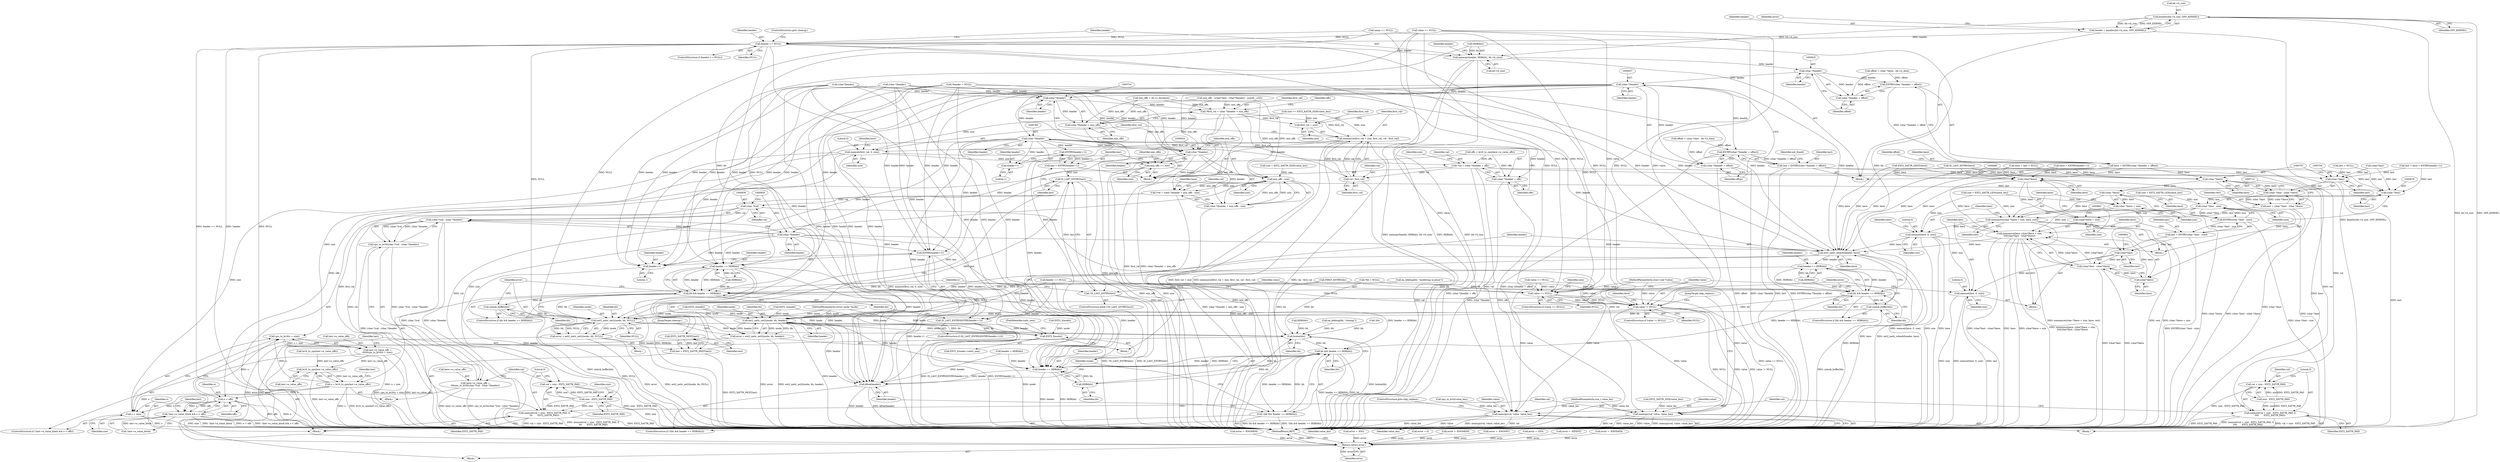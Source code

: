 digraph "0_linux_be0726d33cb8f411945884664924bed3cb8c70ee_10@API" {
"1000579" [label="(Call,kmalloc(bh->b_size, GFP_KERNEL))"];
"1000577" [label="(Call,header = kmalloc(bh->b_size, GFP_KERNEL))"];
"1000589" [label="(Call,header == NULL)"];
"1000593" [label="(Call,memcpy(header, HDR(bh), bh->b_size))"];
"1000619" [label="(Call,(char *)header)"];
"1000617" [label="(Call,ENTRY((char *)header + offset))"];
"1000615" [label="(Call,here = ENTRY((char *)header + offset))"];
"1000706" [label="(Call,(char *)here)"];
"1000702" [label="(Call,(char *)last - (char *)here)"];
"1000700" [label="(Call,rest = (char *)last - (char *)here)"];
"1000709" [label="(Call,memmove((char *)here + size, here, rest))"];
"1000717" [label="(Call,memset(here, 0, size))"];
"1000978" [label="(Call,ext2_xattr_rehash(header, here))"];
"1000984" [label="(Call,header == HDR(bh))"];
"1000982" [label="(Call,bh && header == HDR(bh))"];
"1000988" [label="(Call,unlock_buffer(bh))"];
"1000992" [label="(Call,ext2_xattr_set2(inode, bh, header))"];
"1000990" [label="(Call,error = ext2_xattr_set2(inode, bh, header))"];
"1001015" [label="(Return,return error;)"];
"1000997" [label="(Call,brelse(bh))"];
"1001001" [label="(Call,bh && header == HDR(bh))"];
"1001000" [label="(Call,!(bh && header == HDR(bh)))"];
"1001005" [label="(Call,HDR(bh))"];
"1001003" [label="(Call,header == HDR(bh))"];
"1001007" [label="(Call,kfree(header))"];
"1001012" [label="(Call,EXT2_I(inode))"];
"1000711" [label="(Call,(char *)here)"];
"1000710" [label="(Call,(char *)here + size)"];
"1000885" [label="(Call,(char*)here)"];
"1000882" [label="(Call,memmove(here, (char*)here + size,\n\t\t\t\t(char*)last - (char*)here))"];
"1000884" [label="(Call,(char*)here + size)"];
"1000893" [label="(Call,(char*)here)"];
"1000889" [label="(Call,(char*)last - (char*)here)"];
"1000618" [label="(Call,(char *)header + offset)"];
"1000636" [label="(Call,(char *)header)"];
"1000634" [label="(Call,ENTRY((char *)header + offset))"];
"1000632" [label="(Call,last = ENTRY((char *)header + offset))"];
"1000703" [label="(Call,(char *)last)"];
"1000878" [label="(Call,(char *)last)"];
"1000877" [label="(Call,(char *)last - size)"];
"1000876" [label="(Call,ENTRY((char *)last - size))"];
"1000874" [label="(Call,last = ENTRY((char *)last - size))"];
"1000890" [label="(Call,(char*)last)"];
"1000896" [label="(Call,memset(last, 0, size))"];
"1000635" [label="(Call,(char *)header + offset)"];
"1000753" [label="(Call,(char *)header)"];
"1000750" [label="(Call,*first_val = (char *)header + min_offs)"];
"1000805" [label="(Call,memmove(first_val + size, first_val, val - first_val))"];
"1000813" [label="(Call,memset(first_val, 0, size))"];
"1000822" [label="(Call,min_offs += size)"];
"1000926" [label="(Call,min_offs - size)"];
"1000920" [label="(Call,*val = (char *)header + min_offs - size)"];
"1000935" [label="(Call,(char *)val)"];
"1000934" [label="(Call,(char *)val - (char *)header)"];
"1000933" [label="(Call,cpu_to_le16((char *)val - (char *)header))"];
"1000929" [label="(Call,here->e_value_offs =\n\t\t\t\tcpu_to_le16((char *)val - (char *)header))"];
"1000941" [label="(Call,memset(val + size - EXT2_XATTR_PAD, 0,\n\t\t\t       EXT2_XATTR_PAD))"];
"1000942" [label="(Call,val + size - EXT2_XATTR_PAD)"];
"1000949" [label="(Call,memcpy(val, value, value_len))"];
"1000922" [label="(Call,(char *)header + min_offs - size)"];
"1000944" [label="(Call,size - EXT2_XATTR_PAD)"];
"1000856" [label="(Call,cpu_to_le16(o + size))"];
"1000852" [label="(Call,last->e_value_offs =\n\t\t\t\t\t\tcpu_to_le16(o + size))"];
"1000839" [label="(Call,le16_to_cpu(last->e_value_offs))"];
"1000837" [label="(Call,o = le16_to_cpu(last->e_value_offs))"];
"1000849" [label="(Call,o < offs)"];
"1000844" [label="(Call,!last->e_value_block && o < offs)"];
"1000857" [label="(Call,o + size)"];
"1000806" [label="(Call,first_val + size)"];
"1000810" [label="(Call,val - first_val)"];
"1000752" [label="(Call,(char *)header + min_offs)"];
"1000768" [label="(Call,(char *)header)"];
"1000765" [label="(Call,*val = (char *)header + offs)"];
"1000792" [label="(Call,memset(val + size - EXT2_XATTR_PAD, 0,\n\t\t\t\t       EXT2_XATTR_PAD))"];
"1000793" [label="(Call,val + size - EXT2_XATTR_PAD)"];
"1000800" [label="(Call,memcpy(val, value, value_len))"];
"1000767" [label="(Call,(char *)header + offs)"];
"1000827" [label="(Call,ENTRY(header+1))"];
"1000825" [label="(Call,last = ENTRY(header+1))"];
"1000833" [label="(Call,IS_LAST_ENTRY(last))"];
"1000832" [label="(Call,!IS_LAST_ENTRY(last))"];
"1000862" [label="(Call,EXT2_XATTR_NEXT(last))"];
"1000860" [label="(Call,last = EXT2_XATTR_NEXT(last))"];
"1000828" [label="(Call,header+1)"];
"1000923" [label="(Call,(char *)header)"];
"1000938" [label="(Call,(char *)header)"];
"1000956" [label="(Call,ENTRY(header+1))"];
"1000955" [label="(Call,IS_LAST_ENTRY(ENTRY(header+1)))"];
"1000957" [label="(Call,header+1)"];
"1000964" [label="(Call,header == HDR(bh))"];
"1000962" [label="(Call,bh && header == HDR(bh))"];
"1000968" [label="(Call,unlock_buffer(bh))"];
"1000972" [label="(Call,ext2_xattr_set2(inode, bh, NULL))"];
"1000970" [label="(Call,error = ext2_xattr_set2(inode, bh, NULL))"];
"1000865" [label="(Call,value == NULL)"];
"1000901" [label="(Call,value != NULL)"];
"1001002" [label="(Identifier,bh)"];
"1000661" [label="(Call,(char *)header)"];
"1000930" [label="(Call,here->e_value_offs)"];
"1000592" [label="(ControlStructure,goto cleanup;)"];
"1000943" [label="(Identifier,val)"];
"1000994" [label="(Identifier,bh)"];
"1000570" [label="(Block,)"];
"1000970" [label="(Call,error = ext2_xattr_set2(inode, bh, NULL))"];
"1000765" [label="(Call,*val = (char *)header + offs)"];
"1000938" [label="(Call,(char *)header)"];
"1000701" [label="(Identifier,rest)"];
"1000615" [label="(Call,here = ENTRY((char *)header + offset))"];
"1000835" [label="(Block,)"];
"1000834" [label="(Identifier,last)"];
"1000785" [label="(Block,)"];
"1000794" [label="(Identifier,val)"];
"1000956" [label="(Call,ENTRY(header+1))"];
"1000878" [label="(Call,(char *)last)"];
"1000884" [label="(Call,(char*)here + size)"];
"1000714" [label="(Identifier,size)"];
"1000767" [label="(Call,(char *)header + offs)"];
"1000593" [label="(Call,memcpy(header, HDR(bh), bh->b_size))"];
"1000928" [label="(Identifier,size)"];
"1000999" [label="(ControlStructure,if (!(bh && header == HDR(bh))))"];
"1000813" [label="(Call,memset(first_val, 0, size))"];
"1000808" [label="(Identifier,size)"];
"1000819" [label="(Identifier,here)"];
"1000793" [label="(Call,val + size - EXT2_XATTR_PAD)"];
"1000584" [label="(Call,error = -ENOMEM)"];
"1000915" [label="(Call,size = EXT2_XATTR_SIZE(value_len))"];
"1000993" [label="(Identifier,inode)"];
"1000595" [label="(Call,HDR(bh))"];
"1000770" [label="(Identifier,header)"];
"1000877" [label="(Call,(char *)last - size)"];
"1000557" [label="(Call,ea_bdebug(bh, \"modifying in-place\"))"];
"1000602" [label="(Identifier,header)"];
"1000404" [label="(Call,le16_to_cpu(last->e_value_offs))"];
"1000958" [label="(Identifier,header)"];
"1000705" [label="(Identifier,last)"];
"1000131" [label="(MethodParameterIn,size_t value_len)"];
"1000708" [label="(Identifier,here)"];
"1000986" [label="(Call,HDR(bh))"];
"1001007" [label="(Call,kfree(header))"];
"1000807" [label="(Identifier,first_val)"];
"1000831" [label="(ControlStructure,while (!IS_LAST_ENTRY(last)))"];
"1000861" [label="(Identifier,last)"];
"1000883" [label="(Identifier,here)"];
"1000992" [label="(Call,ext2_xattr_set2(inode, bh, header))"];
"1000801" [label="(Identifier,val)"];
"1000988" [label="(Call,unlock_buffer(bh))"];
"1000621" [label="(Identifier,header)"];
"1000718" [label="(Identifier,here)"];
"1000927" [label="(Identifier,min_offs)"];
"1000420" [label="(Call,min_offs - ((char*)last - (char*)header) - sizeof(__u32))"];
"1001001" [label="(Call,bh && header == HDR(bh))"];
"1000852" [label="(Call,last->e_value_offs =\n\t\t\t\t\t\tcpu_to_le16(o + size))"];
"1000632" [label="(Call,last = ENTRY((char *)header + offset))"];
"1000981" [label="(ControlStructure,if (bh && header == HDR(bh)))"];
"1000949" [label="(Call,memcpy(val, value, value_len))"];
"1000964" [label="(Call,header == HDR(bh))"];
"1000859" [label="(Identifier,size)"];
"1000811" [label="(Identifier,val)"];
"1000953" [label="(JumpTarget,skip_replace:)"];
"1000800" [label="(Call,memcpy(val, value, value_len))"];
"1000723" [label="(Identifier,here)"];
"1000865" [label="(Call,value == NULL)"];
"1000447" [label="(Call,last = NULL)"];
"1000969" [label="(Identifier,bh)"];
"1000923" [label="(Call,(char *)header)"];
"1000579" [label="(Call,kmalloc(bh->b_size, GFP_KERNEL))"];
"1000921" [label="(Identifier,val)"];
"1000843" [label="(ControlStructure,if (!last->e_value_block && o < offs))"];
"1000925" [label="(Identifier,header)"];
"1000624" [label="(Identifier,offset)"];
"1000941" [label="(Call,memset(val + size - EXT2_XATTR_PAD, 0,\n\t\t\t       EXT2_XATTR_PAD))"];
"1000989" [label="(Identifier,bh)"];
"1000751" [label="(Identifier,first_val)"];
"1000991" [label="(Identifier,error)"];
"1001012" [label="(Call,EXT2_I(inode))"];
"1000810" [label="(Call,val - first_val)"];
"1000589" [label="(Call,header == NULL)"];
"1000856" [label="(Call,cpu_to_le16(o + size))"];
"1000937" [label="(Identifier,val)"];
"1000758" [label="(Call,offs = le16_to_cpu(here->e_value_offs))"];
"1000860" [label="(Call,last = EXT2_XATTR_NEXT(last))"];
"1000832" [label="(Call,!IS_LAST_ENTRY(last))"];
"1000618" [label="(Call,(char *)header + offset)"];
"1000633" [label="(Identifier,last)"];
"1000617" [label="(Call,ENTRY((char *)header + offset))"];
"1000466" [label="(Call,value == NULL)"];
"1000902" [label="(Identifier,value)"];
"1000815" [label="(Literal,0)"];
"1000296" [label="(Call,IS_LAST_ENTRY(here))"];
"1000920" [label="(Call,*val = (char *)header + min_offs - size)"];
"1000963" [label="(Identifier,bh)"];
"1000962" [label="(Call,bh && header == HDR(bh))"];
"1000888" [label="(Identifier,size)"];
"1000717" [label="(Call,memset(here, 0, size))"];
"1000940" [label="(Identifier,header)"];
"1000768" [label="(Call,(char *)header)"];
"1000711" [label="(Call,(char *)here)"];
"1001015" [label="(Return,return error;)"];
"1000845" [label="(Call,!last->e_value_block)"];
"1000622" [label="(Identifier,offset)"];
"1000578" [label="(Identifier,header)"];
"1000838" [label="(Identifier,o)"];
"1000903" [label="(Identifier,NULL)"];
"1000823" [label="(Identifier,min_offs)"];
"1000590" [label="(Identifier,header)"];
"1000806" [label="(Call,first_val + size)"];
"1000954" [label="(ControlStructure,if (IS_LAST_ENTRY(ENTRY(header+1))))"];
"1000934" [label="(Call,(char *)val - (char *)header)"];
"1000971" [label="(Identifier,error)"];
"1000285" [label="(Call,error = -EIO)"];
"1000635" [label="(Call,(char *)header + offset)"];
"1000944" [label="(Call,size - EXT2_XATTR_PAD)"];
"1000900" [label="(ControlStructure,if (value != NULL))"];
"1000153" [label="(Call,min_offs = sb->s_blocksize)"];
"1000854" [label="(Identifier,last)"];
"1000816" [label="(Identifier,size)"];
"1000462" [label="(Call,error = 0)"];
"1000700" [label="(Call,rest = (char *)last - (char *)here)"];
"1000889" [label="(Call,(char*)last - (char*)here)"];
"1000802" [label="(Identifier,value)"];
"1000756" [label="(Identifier,min_offs)"];
"1000619" [label="(Call,(char *)header)"];
"1000881" [label="(Identifier,size)"];
"1000221" [label="(Call,EXT2_I(inode))"];
"1000597" [label="(Call,bh->b_size)"];
"1000880" [label="(Identifier,last)"];
"1000827" [label="(Call,ENTRY(header+1))"];
"1000606" [label="(Call,offset = (char *)here - bh->b_data)"];
"1000755" [label="(Identifier,header)"];
"1000826" [label="(Identifier,last)"];
"1000896" [label="(Call,memset(last, 0, size))"];
"1000931" [label="(Identifier,here)"];
"1000871" [label="(Identifier,size)"];
"1000863" [label="(Identifier,last)"];
"1000978" [label="(Call,ext2_xattr_rehash(header, here))"];
"1000983" [label="(Identifier,bh)"];
"1000692" [label="(Identifier,not_found)"];
"1000585" [label="(Identifier,error)"];
"1000695" [label="(Call,size = EXT2_XATTR_LEN(name_len))"];
"1000649" [label="(Call,error = -ENOMEM)"];
"1000774" [label="(Identifier,size)"];
"1000710" [label="(Call,(char *)here + size)"];
"1000130" [label="(MethodParameterIn,const void *value)"];
"1000901" [label="(Call,value != NULL)"];
"1000850" [label="(Identifier,o)"];
"1000995" [label="(Identifier,header)"];
"1000709" [label="(Call,memmove((char *)here + size, here, rest))"];
"1000706" [label="(Call,(char *)here)"];
"1000753" [label="(Call,(char *)header)"];
"1000975" [label="(Identifier,NULL)"];
"1000977" [label="(Block,)"];
"1000961" [label="(ControlStructure,if (bh && header == HDR(bh)))"];
"1000824" [label="(Identifier,size)"];
"1000960" [label="(Block,)"];
"1000857" [label="(Call,o + size)"];
"1000693" [label="(Block,)"];
"1000864" [label="(ControlStructure,if (value == NULL))"];
"1000898" [label="(Literal,0)"];
"1000917" [label="(Call,EXT2_XATTR_SIZE(value_len))"];
"1000973" [label="(Identifier,inode)"];
"1000907" [label="(Identifier,here)"];
"1000616" [label="(Identifier,here)"];
"1000990" [label="(Call,error = ext2_xattr_set2(inode, bh, header))"];
"1000812" [label="(Identifier,first_val)"];
"1000985" [label="(Identifier,header)"];
"1000809" [label="(Identifier,first_val)"];
"1001017" [label="(MethodReturn,RET)"];
"1000966" [label="(Call,HDR(bh))"];
"1000577" [label="(Call,header = kmalloc(bh->b_size, GFP_KERNEL))"];
"1000870" [label="(Call,size = EXT2_XATTR_LEN(name_len))"];
"1001008" [label="(Identifier,header)"];
"1000980" [label="(Identifier,here)"];
"1000837" [label="(Call,o = le16_to_cpu(last->e_value_offs))"];
"1000853" [label="(Call,last->e_value_offs)"];
"1000847" [label="(Identifier,last)"];
"1000965" [label="(Identifier,header)"];
"1001013" [label="(Identifier,inode)"];
"1000748" [label="(Block,)"];
"1000830" [label="(Literal,1)"];
"1000583" [label="(Identifier,GFP_KERNEL)"];
"1000803" [label="(Identifier,value_len)"];
"1000955" [label="(Call,IS_LAST_ENTRY(ENTRY(header+1)))"];
"1000892" [label="(Identifier,last)"];
"1000427" [label="(Call,(char*)header)"];
"1000750" [label="(Call,*first_val = (char *)header + min_offs)"];
"1000145" [label="(Call,*header = NULL)"];
"1000805" [label="(Call,memmove(first_val + size, first_val, val - first_val))"];
"1000636" [label="(Call,(char *)header)"];
"1000893" [label="(Call,(char*)here)"];
"1000868" [label="(Block,)"];
"1000181" [label="(Call,name == NULL)"];
"1000825" [label="(Call,last = ENTRY(header+1))"];
"1000946" [label="(Identifier,EXT2_XATTR_PAD)"];
"1000922" [label="(Call,(char *)header + min_offs - size)"];
"1000719" [label="(Literal,0)"];
"1000997" [label="(Call,brelse(bh))"];
"1000875" [label="(Identifier,last)"];
"1000424" [label="(Call,(char*)last)"];
"1000957" [label="(Call,header+1)"];
"1000849" [label="(Call,o < offs)"];
"1000752" [label="(Call,(char *)header + min_offs)"];
"1000951" [label="(Identifier,value)"];
"1000716" [label="(Identifier,rest)"];
"1000127" [label="(MethodParameterIn,struct inode *inode)"];
"1001011" [label="(Call,EXT2_I(inode)->xattr_sem)"];
"1000890" [label="(Call,(char*)last)"];
"1000634" [label="(Call,ENTRY((char *)header + offset))"];
"1000948" [label="(Identifier,EXT2_XATTR_PAD)"];
"1001006" [label="(Identifier,bh)"];
"1000876" [label="(Call,ENTRY((char *)last - size))"];
"1000984" [label="(Call,header == HDR(bh))"];
"1000639" [label="(Identifier,offset)"];
"1000445" [label="(Call,here = last = NULL)"];
"1000844" [label="(Call,!last->e_value_block && o < offs)"];
"1000715" [label="(Identifier,here)"];
"1000703" [label="(Call,(char *)last)"];
"1000623" [label="(Call,offset = (char *)last - bh->b_data)"];
"1000933" [label="(Call,cpu_to_le16((char *)val - (char *)header))"];
"1000580" [label="(Call,bh->b_size)"];
"1000833" [label="(Call,IS_LAST_ENTRY(last))"];
"1000781" [label="(Call,size == EXT2_XATTR_SIZE(value_len))"];
"1000574" [label="(Call,ea_bdebug(bh, \"cloning\"))"];
"1000683" [label="(Call,last = here = ENTRY(header+1))"];
"1000974" [label="(Identifier,bh)"];
"1000828" [label="(Call,header+1)"];
"1000972" [label="(Call,ext2_xattr_set2(inode, bh, NULL))"];
"1000282" [label="(Call,EXT2_I(inode))"];
"1001003" [label="(Call,header == HDR(bh))"];
"1001005" [label="(Call,HDR(bh))"];
"1000713" [label="(Identifier,here)"];
"1000926" [label="(Call,min_offs - size)"];
"1001004" [label="(Identifier,header)"];
"1000942" [label="(Call,val + size - EXT2_XATTR_PAD)"];
"1000866" [label="(Identifier,value)"];
"1000822" [label="(Call,min_offs += size)"];
"1000702" [label="(Call,(char *)last - (char *)here)"];
"1000524" [label="(Call,error = -ENOSPC)"];
"1000245" [label="(Call,header = HDR(bh))"];
"1000814" [label="(Identifier,first_val)"];
"1000229" [label="(Call,!bh)"];
"1000638" [label="(Identifier,header)"];
"1000982" [label="(Call,bh && header == HDR(bh))"];
"1000867" [label="(Identifier,NULL)"];
"1000302" [label="(Call,EXT2_XATTR_NEXT(here))"];
"1000798" [label="(Literal,0)"];
"1000224" [label="(Call,error = -EIO)"];
"1000588" [label="(ControlStructure,if (header == NULL))"];
"1000874" [label="(Call,last = ENTRY((char *)last - size))"];
"1000950" [label="(Identifier,val)"];
"1000804" [label="(ControlStructure,goto skip_replace;)"];
"1000174" [label="(Call,value == NULL)"];
"1000472" [label="(Call,error = -EEXIST)"];
"1000453" [label="(Call,error = -ENODATA)"];
"1000858" [label="(Identifier,o)"];
"1000685" [label="(Call,here = ENTRY(header+1))"];
"1000829" [label="(Identifier,header)"];
"1000998" [label="(Identifier,bh)"];
"1000654" [label="(Call,header == NULL)"];
"1000913" [label="(Block,)"];
"1000799" [label="(Identifier,EXT2_XATTR_PAD)"];
"1000968" [label="(Call,unlock_buffer(bh))"];
"1000720" [label="(Identifier,size)"];
"1000895" [label="(Identifier,here)"];
"1000945" [label="(Identifier,size)"];
"1000792" [label="(Call,memset(val + size - EXT2_XATTR_PAD, 0,\n\t\t\t\t       EXT2_XATTR_PAD))"];
"1000882" [label="(Call,memmove(here, (char*)here + size,\n\t\t\t\t(char*)last - (char*)here))"];
"1000851" [label="(Identifier,offs)"];
"1000594" [label="(Identifier,header)"];
"1000885" [label="(Call,(char*)here)"];
"1000790" [label="(Call,cpu_to_le32(value_len))"];
"1000591" [label="(Identifier,NULL)"];
"1000839" [label="(Call,le16_to_cpu(last->e_value_offs))"];
"1000952" [label="(Identifier,value_len)"];
"1001014" [label="(FieldIdentifier,xattr_sem)"];
"1000212" [label="(Call,EXT2_I(inode))"];
"1000292" [label="(Call,FIRST_ENTRY(bh))"];
"1000935" [label="(Call,(char *)val)"];
"1001016" [label="(Identifier,error)"];
"1000840" [label="(Call,last->e_value_offs)"];
"1000141" [label="(Call,*bh = NULL)"];
"1000887" [label="(Identifier,here)"];
"1000979" [label="(Identifier,header)"];
"1000996" [label="(JumpTarget,cleanup:)"];
"1000766" [label="(Identifier,val)"];
"1000247" [label="(Call,HDR(bh))"];
"1000929" [label="(Call,here->e_value_offs =\n\t\t\t\tcpu_to_le16((char *)val - (char *)header))"];
"1000133" [label="(Block,)"];
"1000899" [label="(Identifier,size)"];
"1000759" [label="(Identifier,offs)"];
"1000795" [label="(Call,size - EXT2_XATTR_PAD)"];
"1001000" [label="(Call,!(bh && header == HDR(bh)))"];
"1000947" [label="(Literal,0)"];
"1000771" [label="(Identifier,offs)"];
"1000959" [label="(Literal,1)"];
"1000897" [label="(Identifier,last)"];
"1000862" [label="(Call,EXT2_XATTR_NEXT(last))"];
"1000579" -> "1000577"  [label="AST: "];
"1000579" -> "1000583"  [label="CFG: "];
"1000580" -> "1000579"  [label="AST: "];
"1000583" -> "1000579"  [label="AST: "];
"1000577" -> "1000579"  [label="CFG: "];
"1000579" -> "1001017"  [label="DDG: bh->b_size"];
"1000579" -> "1001017"  [label="DDG: GFP_KERNEL"];
"1000579" -> "1000577"  [label="DDG: bh->b_size"];
"1000579" -> "1000577"  [label="DDG: GFP_KERNEL"];
"1000579" -> "1000593"  [label="DDG: bh->b_size"];
"1000577" -> "1000570"  [label="AST: "];
"1000578" -> "1000577"  [label="AST: "];
"1000585" -> "1000577"  [label="CFG: "];
"1000577" -> "1001017"  [label="DDG: kmalloc(bh->b_size, GFP_KERNEL)"];
"1000577" -> "1000589"  [label="DDG: header"];
"1000589" -> "1000588"  [label="AST: "];
"1000589" -> "1000591"  [label="CFG: "];
"1000590" -> "1000589"  [label="AST: "];
"1000591" -> "1000589"  [label="AST: "];
"1000592" -> "1000589"  [label="CFG: "];
"1000594" -> "1000589"  [label="CFG: "];
"1000589" -> "1001017"  [label="DDG: header == NULL"];
"1000589" -> "1001017"  [label="DDG: header"];
"1000589" -> "1001017"  [label="DDG: NULL"];
"1000466" -> "1000589"  [label="DDG: NULL"];
"1000181" -> "1000589"  [label="DDG: NULL"];
"1000589" -> "1000593"  [label="DDG: header"];
"1000589" -> "1000865"  [label="DDG: NULL"];
"1000589" -> "1000901"  [label="DDG: NULL"];
"1000589" -> "1000972"  [label="DDG: NULL"];
"1000589" -> "1001003"  [label="DDG: header"];
"1000589" -> "1001007"  [label="DDG: header"];
"1000593" -> "1000570"  [label="AST: "];
"1000593" -> "1000597"  [label="CFG: "];
"1000594" -> "1000593"  [label="AST: "];
"1000595" -> "1000593"  [label="AST: "];
"1000597" -> "1000593"  [label="AST: "];
"1000602" -> "1000593"  [label="CFG: "];
"1000593" -> "1001017"  [label="DDG: HDR(bh)"];
"1000593" -> "1001017"  [label="DDG: bh->b_size"];
"1000593" -> "1001017"  [label="DDG: memcpy(header, HDR(bh), bh->b_size)"];
"1000595" -> "1000593"  [label="DDG: bh"];
"1000593" -> "1000619"  [label="DDG: header"];
"1000619" -> "1000618"  [label="AST: "];
"1000619" -> "1000621"  [label="CFG: "];
"1000620" -> "1000619"  [label="AST: "];
"1000621" -> "1000619"  [label="AST: "];
"1000622" -> "1000619"  [label="CFG: "];
"1000619" -> "1000617"  [label="DDG: header"];
"1000619" -> "1000618"  [label="DDG: header"];
"1000619" -> "1000636"  [label="DDG: header"];
"1000617" -> "1000615"  [label="AST: "];
"1000617" -> "1000618"  [label="CFG: "];
"1000618" -> "1000617"  [label="AST: "];
"1000615" -> "1000617"  [label="CFG: "];
"1000617" -> "1000615"  [label="DDG: (char *)header + offset"];
"1000606" -> "1000617"  [label="DDG: offset"];
"1000615" -> "1000570"  [label="AST: "];
"1000616" -> "1000615"  [label="AST: "];
"1000624" -> "1000615"  [label="CFG: "];
"1000615" -> "1001017"  [label="DDG: here"];
"1000615" -> "1000706"  [label="DDG: here"];
"1000615" -> "1000885"  [label="DDG: here"];
"1000615" -> "1000978"  [label="DDG: here"];
"1000706" -> "1000702"  [label="AST: "];
"1000706" -> "1000708"  [label="CFG: "];
"1000707" -> "1000706"  [label="AST: "];
"1000708" -> "1000706"  [label="AST: "];
"1000702" -> "1000706"  [label="CFG: "];
"1000706" -> "1000702"  [label="DDG: here"];
"1000445" -> "1000706"  [label="DDG: here"];
"1000685" -> "1000706"  [label="DDG: here"];
"1000302" -> "1000706"  [label="DDG: here"];
"1000296" -> "1000706"  [label="DDG: here"];
"1000706" -> "1000711"  [label="DDG: here"];
"1000702" -> "1000700"  [label="AST: "];
"1000703" -> "1000702"  [label="AST: "];
"1000700" -> "1000702"  [label="CFG: "];
"1000702" -> "1001017"  [label="DDG: (char *)last"];
"1000702" -> "1000700"  [label="DDG: (char *)last"];
"1000702" -> "1000700"  [label="DDG: (char *)here"];
"1000703" -> "1000702"  [label="DDG: last"];
"1000700" -> "1000693"  [label="AST: "];
"1000701" -> "1000700"  [label="AST: "];
"1000712" -> "1000700"  [label="CFG: "];
"1000700" -> "1001017"  [label="DDG: (char *)last - (char *)here"];
"1000700" -> "1000709"  [label="DDG: rest"];
"1000709" -> "1000693"  [label="AST: "];
"1000709" -> "1000716"  [label="CFG: "];
"1000710" -> "1000709"  [label="AST: "];
"1000715" -> "1000709"  [label="AST: "];
"1000716" -> "1000709"  [label="AST: "];
"1000718" -> "1000709"  [label="CFG: "];
"1000709" -> "1001017"  [label="DDG: memmove((char *)here + size, here, rest)"];
"1000709" -> "1001017"  [label="DDG: rest"];
"1000709" -> "1001017"  [label="DDG: (char *)here + size"];
"1000711" -> "1000709"  [label="DDG: here"];
"1000695" -> "1000709"  [label="DDG: size"];
"1000709" -> "1000717"  [label="DDG: here"];
"1000717" -> "1000693"  [label="AST: "];
"1000717" -> "1000720"  [label="CFG: "];
"1000718" -> "1000717"  [label="AST: "];
"1000719" -> "1000717"  [label="AST: "];
"1000720" -> "1000717"  [label="AST: "];
"1000723" -> "1000717"  [label="CFG: "];
"1000717" -> "1001017"  [label="DDG: memset(here, 0, size)"];
"1000717" -> "1001017"  [label="DDG: size"];
"1000717" -> "1001017"  [label="DDG: here"];
"1000695" -> "1000717"  [label="DDG: size"];
"1000717" -> "1000978"  [label="DDG: here"];
"1000978" -> "1000977"  [label="AST: "];
"1000978" -> "1000980"  [label="CFG: "];
"1000979" -> "1000978"  [label="AST: "];
"1000980" -> "1000978"  [label="AST: "];
"1000983" -> "1000978"  [label="CFG: "];
"1000978" -> "1001017"  [label="DDG: here"];
"1000978" -> "1001017"  [label="DDG: ext2_xattr_rehash(header, here)"];
"1000636" -> "1000978"  [label="DDG: header"];
"1000145" -> "1000978"  [label="DDG: header"];
"1000427" -> "1000978"  [label="DDG: header"];
"1000938" -> "1000978"  [label="DDG: header"];
"1000768" -> "1000978"  [label="DDG: header"];
"1000661" -> "1000978"  [label="DDG: header"];
"1000882" -> "1000978"  [label="DDG: here"];
"1000445" -> "1000978"  [label="DDG: here"];
"1000685" -> "1000978"  [label="DDG: here"];
"1000302" -> "1000978"  [label="DDG: here"];
"1000296" -> "1000978"  [label="DDG: here"];
"1000978" -> "1000984"  [label="DDG: header"];
"1000978" -> "1000992"  [label="DDG: header"];
"1000984" -> "1000982"  [label="AST: "];
"1000984" -> "1000986"  [label="CFG: "];
"1000985" -> "1000984"  [label="AST: "];
"1000986" -> "1000984"  [label="AST: "];
"1000982" -> "1000984"  [label="CFG: "];
"1000984" -> "1001017"  [label="DDG: HDR(bh)"];
"1000984" -> "1000982"  [label="DDG: header"];
"1000984" -> "1000982"  [label="DDG: HDR(bh)"];
"1000986" -> "1000984"  [label="DDG: bh"];
"1000984" -> "1000992"  [label="DDG: header"];
"1000982" -> "1000981"  [label="AST: "];
"1000982" -> "1000983"  [label="CFG: "];
"1000983" -> "1000982"  [label="AST: "];
"1000989" -> "1000982"  [label="CFG: "];
"1000991" -> "1000982"  [label="CFG: "];
"1000141" -> "1000982"  [label="DDG: bh"];
"1000292" -> "1000982"  [label="DDG: bh"];
"1000595" -> "1000982"  [label="DDG: bh"];
"1000557" -> "1000982"  [label="DDG: bh"];
"1000986" -> "1000982"  [label="DDG: bh"];
"1000982" -> "1000988"  [label="DDG: bh"];
"1000982" -> "1000992"  [label="DDG: bh"];
"1000982" -> "1001001"  [label="DDG: header == HDR(bh)"];
"1000988" -> "1000981"  [label="AST: "];
"1000988" -> "1000989"  [label="CFG: "];
"1000989" -> "1000988"  [label="AST: "];
"1000991" -> "1000988"  [label="CFG: "];
"1000988" -> "1001017"  [label="DDG: unlock_buffer(bh)"];
"1000988" -> "1000992"  [label="DDG: bh"];
"1000992" -> "1000990"  [label="AST: "];
"1000992" -> "1000995"  [label="CFG: "];
"1000993" -> "1000992"  [label="AST: "];
"1000994" -> "1000992"  [label="AST: "];
"1000995" -> "1000992"  [label="AST: "];
"1000990" -> "1000992"  [label="CFG: "];
"1000992" -> "1001017"  [label="DDG: header"];
"1000992" -> "1000990"  [label="DDG: inode"];
"1000992" -> "1000990"  [label="DDG: bh"];
"1000992" -> "1000990"  [label="DDG: header"];
"1000221" -> "1000992"  [label="DDG: inode"];
"1000212" -> "1000992"  [label="DDG: inode"];
"1000127" -> "1000992"  [label="DDG: inode"];
"1000992" -> "1000997"  [label="DDG: bh"];
"1000992" -> "1001003"  [label="DDG: header"];
"1000992" -> "1001007"  [label="DDG: header"];
"1000992" -> "1001012"  [label="DDG: inode"];
"1000990" -> "1000977"  [label="AST: "];
"1000991" -> "1000990"  [label="AST: "];
"1000996" -> "1000990"  [label="CFG: "];
"1000990" -> "1001017"  [label="DDG: error"];
"1000990" -> "1001017"  [label="DDG: ext2_xattr_set2(inode, bh, header)"];
"1000990" -> "1001015"  [label="DDG: error"];
"1001015" -> "1000133"  [label="AST: "];
"1001015" -> "1001016"  [label="CFG: "];
"1001016" -> "1001015"  [label="AST: "];
"1001017" -> "1001015"  [label="CFG: "];
"1001015" -> "1001017"  [label="DDG: <RET>"];
"1001016" -> "1001015"  [label="DDG: error"];
"1000224" -> "1001015"  [label="DDG: error"];
"1000462" -> "1001015"  [label="DDG: error"];
"1000970" -> "1001015"  [label="DDG: error"];
"1000472" -> "1001015"  [label="DDG: error"];
"1000453" -> "1001015"  [label="DDG: error"];
"1000584" -> "1001015"  [label="DDG: error"];
"1000285" -> "1001015"  [label="DDG: error"];
"1000524" -> "1001015"  [label="DDG: error"];
"1000649" -> "1001015"  [label="DDG: error"];
"1000997" -> "1000133"  [label="AST: "];
"1000997" -> "1000998"  [label="CFG: "];
"1000998" -> "1000997"  [label="AST: "];
"1001002" -> "1000997"  [label="CFG: "];
"1000997" -> "1001017"  [label="DDG: brelse(bh)"];
"1000141" -> "1000997"  [label="DDG: bh"];
"1000292" -> "1000997"  [label="DDG: bh"];
"1000972" -> "1000997"  [label="DDG: bh"];
"1000229" -> "1000997"  [label="DDG: bh"];
"1000574" -> "1000997"  [label="DDG: bh"];
"1000247" -> "1000997"  [label="DDG: bh"];
"1000997" -> "1001001"  [label="DDG: bh"];
"1000997" -> "1001005"  [label="DDG: bh"];
"1001001" -> "1001000"  [label="AST: "];
"1001001" -> "1001002"  [label="CFG: "];
"1001001" -> "1001003"  [label="CFG: "];
"1001002" -> "1001001"  [label="AST: "];
"1001003" -> "1001001"  [label="AST: "];
"1001000" -> "1001001"  [label="CFG: "];
"1001001" -> "1001017"  [label="DDG: header == HDR(bh)"];
"1001001" -> "1001017"  [label="DDG: bh"];
"1001001" -> "1001000"  [label="DDG: bh"];
"1001001" -> "1001000"  [label="DDG: header == HDR(bh)"];
"1001005" -> "1001001"  [label="DDG: bh"];
"1000962" -> "1001001"  [label="DDG: header == HDR(bh)"];
"1001003" -> "1001001"  [label="DDG: header"];
"1001003" -> "1001001"  [label="DDG: HDR(bh)"];
"1001000" -> "1000999"  [label="AST: "];
"1001008" -> "1001000"  [label="CFG: "];
"1001013" -> "1001000"  [label="CFG: "];
"1001000" -> "1001017"  [label="DDG: bh && header == HDR(bh)"];
"1001000" -> "1001017"  [label="DDG: !(bh && header == HDR(bh))"];
"1001005" -> "1001003"  [label="AST: "];
"1001005" -> "1001006"  [label="CFG: "];
"1001006" -> "1001005"  [label="AST: "];
"1001003" -> "1001005"  [label="CFG: "];
"1001005" -> "1001003"  [label="DDG: bh"];
"1001004" -> "1001003"  [label="AST: "];
"1001003" -> "1001017"  [label="DDG: header"];
"1001003" -> "1001017"  [label="DDG: HDR(bh)"];
"1000654" -> "1001003"  [label="DDG: header"];
"1000427" -> "1001003"  [label="DDG: header"];
"1000964" -> "1001003"  [label="DDG: header"];
"1000245" -> "1001003"  [label="DDG: header"];
"1000145" -> "1001003"  [label="DDG: header"];
"1000636" -> "1001003"  [label="DDG: header"];
"1000938" -> "1001003"  [label="DDG: header"];
"1000768" -> "1001003"  [label="DDG: header"];
"1000661" -> "1001003"  [label="DDG: header"];
"1001003" -> "1001007"  [label="DDG: header"];
"1001007" -> "1000999"  [label="AST: "];
"1001007" -> "1001008"  [label="CFG: "];
"1001008" -> "1001007"  [label="AST: "];
"1001013" -> "1001007"  [label="CFG: "];
"1001007" -> "1001017"  [label="DDG: header"];
"1001007" -> "1001017"  [label="DDG: kfree(header)"];
"1000654" -> "1001007"  [label="DDG: header"];
"1000427" -> "1001007"  [label="DDG: header"];
"1000964" -> "1001007"  [label="DDG: header"];
"1000245" -> "1001007"  [label="DDG: header"];
"1000145" -> "1001007"  [label="DDG: header"];
"1000636" -> "1001007"  [label="DDG: header"];
"1000938" -> "1001007"  [label="DDG: header"];
"1000768" -> "1001007"  [label="DDG: header"];
"1000661" -> "1001007"  [label="DDG: header"];
"1001012" -> "1001011"  [label="AST: "];
"1001012" -> "1001013"  [label="CFG: "];
"1001013" -> "1001012"  [label="AST: "];
"1001014" -> "1001012"  [label="CFG: "];
"1001012" -> "1001017"  [label="DDG: inode"];
"1000212" -> "1001012"  [label="DDG: inode"];
"1000282" -> "1001012"  [label="DDG: inode"];
"1000221" -> "1001012"  [label="DDG: inode"];
"1000972" -> "1001012"  [label="DDG: inode"];
"1000127" -> "1001012"  [label="DDG: inode"];
"1000711" -> "1000710"  [label="AST: "];
"1000711" -> "1000713"  [label="CFG: "];
"1000712" -> "1000711"  [label="AST: "];
"1000713" -> "1000711"  [label="AST: "];
"1000714" -> "1000711"  [label="CFG: "];
"1000711" -> "1000710"  [label="DDG: here"];
"1000710" -> "1000714"  [label="CFG: "];
"1000714" -> "1000710"  [label="AST: "];
"1000715" -> "1000710"  [label="CFG: "];
"1000710" -> "1001017"  [label="DDG: (char *)here"];
"1000695" -> "1000710"  [label="DDG: size"];
"1000885" -> "1000884"  [label="AST: "];
"1000885" -> "1000887"  [label="CFG: "];
"1000886" -> "1000885"  [label="AST: "];
"1000887" -> "1000885"  [label="AST: "];
"1000888" -> "1000885"  [label="CFG: "];
"1000885" -> "1000882"  [label="DDG: here"];
"1000885" -> "1000884"  [label="DDG: here"];
"1000445" -> "1000885"  [label="DDG: here"];
"1000685" -> "1000885"  [label="DDG: here"];
"1000302" -> "1000885"  [label="DDG: here"];
"1000296" -> "1000885"  [label="DDG: here"];
"1000885" -> "1000893"  [label="DDG: here"];
"1000882" -> "1000868"  [label="AST: "];
"1000882" -> "1000889"  [label="CFG: "];
"1000883" -> "1000882"  [label="AST: "];
"1000884" -> "1000882"  [label="AST: "];
"1000889" -> "1000882"  [label="AST: "];
"1000897" -> "1000882"  [label="CFG: "];
"1000882" -> "1001017"  [label="DDG: here"];
"1000882" -> "1001017"  [label="DDG: (char*)here + size"];
"1000882" -> "1001017"  [label="DDG: memmove(here, (char*)here + size,\n\t\t\t\t(char*)last - (char*)here)"];
"1000882" -> "1001017"  [label="DDG: (char*)last - (char*)here"];
"1000893" -> "1000882"  [label="DDG: here"];
"1000877" -> "1000882"  [label="DDG: size"];
"1000889" -> "1000882"  [label="DDG: (char*)last"];
"1000889" -> "1000882"  [label="DDG: (char*)here"];
"1000884" -> "1000888"  [label="CFG: "];
"1000888" -> "1000884"  [label="AST: "];
"1000891" -> "1000884"  [label="CFG: "];
"1000877" -> "1000884"  [label="DDG: size"];
"1000893" -> "1000889"  [label="AST: "];
"1000893" -> "1000895"  [label="CFG: "];
"1000894" -> "1000893"  [label="AST: "];
"1000895" -> "1000893"  [label="AST: "];
"1000889" -> "1000893"  [label="CFG: "];
"1000893" -> "1000889"  [label="DDG: here"];
"1000890" -> "1000889"  [label="AST: "];
"1000889" -> "1001017"  [label="DDG: (char*)here"];
"1000889" -> "1001017"  [label="DDG: (char*)last"];
"1000890" -> "1000889"  [label="DDG: last"];
"1000618" -> "1000622"  [label="CFG: "];
"1000622" -> "1000618"  [label="AST: "];
"1000606" -> "1000618"  [label="DDG: offset"];
"1000636" -> "1000635"  [label="AST: "];
"1000636" -> "1000638"  [label="CFG: "];
"1000637" -> "1000636"  [label="AST: "];
"1000638" -> "1000636"  [label="AST: "];
"1000639" -> "1000636"  [label="CFG: "];
"1000636" -> "1000634"  [label="DDG: header"];
"1000636" -> "1000635"  [label="DDG: header"];
"1000636" -> "1000753"  [label="DDG: header"];
"1000636" -> "1000923"  [label="DDG: header"];
"1000636" -> "1000956"  [label="DDG: header"];
"1000636" -> "1000957"  [label="DDG: header"];
"1000636" -> "1000964"  [label="DDG: header"];
"1000634" -> "1000632"  [label="AST: "];
"1000634" -> "1000635"  [label="CFG: "];
"1000635" -> "1000634"  [label="AST: "];
"1000632" -> "1000634"  [label="CFG: "];
"1000634" -> "1001017"  [label="DDG: (char *)header + offset"];
"1000634" -> "1000632"  [label="DDG: (char *)header + offset"];
"1000623" -> "1000634"  [label="DDG: offset"];
"1000632" -> "1000570"  [label="AST: "];
"1000633" -> "1000632"  [label="AST: "];
"1000692" -> "1000632"  [label="CFG: "];
"1000632" -> "1001017"  [label="DDG: last"];
"1000632" -> "1001017"  [label="DDG: ENTRY((char *)header + offset)"];
"1000632" -> "1000703"  [label="DDG: last"];
"1000632" -> "1000878"  [label="DDG: last"];
"1000703" -> "1000705"  [label="CFG: "];
"1000704" -> "1000703"  [label="AST: "];
"1000705" -> "1000703"  [label="AST: "];
"1000707" -> "1000703"  [label="CFG: "];
"1000703" -> "1001017"  [label="DDG: last"];
"1000683" -> "1000703"  [label="DDG: last"];
"1000424" -> "1000703"  [label="DDG: last"];
"1000447" -> "1000703"  [label="DDG: last"];
"1000878" -> "1000877"  [label="AST: "];
"1000878" -> "1000880"  [label="CFG: "];
"1000879" -> "1000878"  [label="AST: "];
"1000880" -> "1000878"  [label="AST: "];
"1000881" -> "1000878"  [label="CFG: "];
"1000878" -> "1000877"  [label="DDG: last"];
"1000683" -> "1000878"  [label="DDG: last"];
"1000833" -> "1000878"  [label="DDG: last"];
"1000424" -> "1000878"  [label="DDG: last"];
"1000447" -> "1000878"  [label="DDG: last"];
"1000877" -> "1000876"  [label="AST: "];
"1000877" -> "1000881"  [label="CFG: "];
"1000881" -> "1000877"  [label="AST: "];
"1000876" -> "1000877"  [label="CFG: "];
"1000877" -> "1001017"  [label="DDG: (char *)last"];
"1000877" -> "1000876"  [label="DDG: (char *)last"];
"1000877" -> "1000876"  [label="DDG: size"];
"1000870" -> "1000877"  [label="DDG: size"];
"1000877" -> "1000896"  [label="DDG: size"];
"1000876" -> "1000874"  [label="AST: "];
"1000874" -> "1000876"  [label="CFG: "];
"1000876" -> "1001017"  [label="DDG: (char *)last - size"];
"1000876" -> "1000874"  [label="DDG: (char *)last - size"];
"1000874" -> "1000868"  [label="AST: "];
"1000875" -> "1000874"  [label="AST: "];
"1000883" -> "1000874"  [label="CFG: "];
"1000874" -> "1001017"  [label="DDG: ENTRY((char *)last - size)"];
"1000874" -> "1000890"  [label="DDG: last"];
"1000890" -> "1000892"  [label="CFG: "];
"1000891" -> "1000890"  [label="AST: "];
"1000892" -> "1000890"  [label="AST: "];
"1000894" -> "1000890"  [label="CFG: "];
"1000890" -> "1000896"  [label="DDG: last"];
"1000896" -> "1000868"  [label="AST: "];
"1000896" -> "1000899"  [label="CFG: "];
"1000897" -> "1000896"  [label="AST: "];
"1000898" -> "1000896"  [label="AST: "];
"1000899" -> "1000896"  [label="AST: "];
"1000902" -> "1000896"  [label="CFG: "];
"1000896" -> "1001017"  [label="DDG: last"];
"1000896" -> "1001017"  [label="DDG: size"];
"1000896" -> "1001017"  [label="DDG: memset(last, 0, size)"];
"1000635" -> "1000639"  [label="CFG: "];
"1000639" -> "1000635"  [label="AST: "];
"1000635" -> "1001017"  [label="DDG: offset"];
"1000635" -> "1001017"  [label="DDG: (char *)header"];
"1000623" -> "1000635"  [label="DDG: offset"];
"1000753" -> "1000752"  [label="AST: "];
"1000753" -> "1000755"  [label="CFG: "];
"1000754" -> "1000753"  [label="AST: "];
"1000755" -> "1000753"  [label="AST: "];
"1000756" -> "1000753"  [label="CFG: "];
"1000753" -> "1000750"  [label="DDG: header"];
"1000753" -> "1000752"  [label="DDG: header"];
"1000145" -> "1000753"  [label="DDG: header"];
"1000427" -> "1000753"  [label="DDG: header"];
"1000661" -> "1000753"  [label="DDG: header"];
"1000753" -> "1000768"  [label="DDG: header"];
"1000750" -> "1000748"  [label="AST: "];
"1000750" -> "1000752"  [label="CFG: "];
"1000751" -> "1000750"  [label="AST: "];
"1000752" -> "1000750"  [label="AST: "];
"1000759" -> "1000750"  [label="CFG: "];
"1000750" -> "1001017"  [label="DDG: first_val"];
"1000750" -> "1001017"  [label="DDG: (char *)header + min_offs"];
"1000153" -> "1000750"  [label="DDG: min_offs"];
"1000420" -> "1000750"  [label="DDG: min_offs"];
"1000750" -> "1000805"  [label="DDG: first_val"];
"1000750" -> "1000806"  [label="DDG: first_val"];
"1000750" -> "1000810"  [label="DDG: first_val"];
"1000805" -> "1000748"  [label="AST: "];
"1000805" -> "1000810"  [label="CFG: "];
"1000806" -> "1000805"  [label="AST: "];
"1000809" -> "1000805"  [label="AST: "];
"1000810" -> "1000805"  [label="AST: "];
"1000814" -> "1000805"  [label="CFG: "];
"1000805" -> "1001017"  [label="DDG: memmove(first_val + size, first_val, val - first_val)"];
"1000805" -> "1001017"  [label="DDG: val - first_val"];
"1000805" -> "1001017"  [label="DDG: first_val + size"];
"1000781" -> "1000805"  [label="DDG: size"];
"1000810" -> "1000805"  [label="DDG: first_val"];
"1000810" -> "1000805"  [label="DDG: val"];
"1000805" -> "1000813"  [label="DDG: first_val"];
"1000813" -> "1000748"  [label="AST: "];
"1000813" -> "1000816"  [label="CFG: "];
"1000814" -> "1000813"  [label="AST: "];
"1000815" -> "1000813"  [label="AST: "];
"1000816" -> "1000813"  [label="AST: "];
"1000819" -> "1000813"  [label="CFG: "];
"1000813" -> "1001017"  [label="DDG: first_val"];
"1000813" -> "1001017"  [label="DDG: memset(first_val, 0, size)"];
"1000781" -> "1000813"  [label="DDG: size"];
"1000813" -> "1000822"  [label="DDG: size"];
"1000813" -> "1000856"  [label="DDG: size"];
"1000813" -> "1000857"  [label="DDG: size"];
"1000822" -> "1000748"  [label="AST: "];
"1000822" -> "1000824"  [label="CFG: "];
"1000823" -> "1000822"  [label="AST: "];
"1000824" -> "1000822"  [label="AST: "];
"1000826" -> "1000822"  [label="CFG: "];
"1000822" -> "1001017"  [label="DDG: size"];
"1000822" -> "1001017"  [label="DDG: min_offs"];
"1000153" -> "1000822"  [label="DDG: min_offs"];
"1000420" -> "1000822"  [label="DDG: min_offs"];
"1000822" -> "1000926"  [label="DDG: min_offs"];
"1000926" -> "1000922"  [label="AST: "];
"1000926" -> "1000928"  [label="CFG: "];
"1000927" -> "1000926"  [label="AST: "];
"1000928" -> "1000926"  [label="AST: "];
"1000922" -> "1000926"  [label="CFG: "];
"1000926" -> "1001017"  [label="DDG: min_offs"];
"1000926" -> "1000920"  [label="DDG: min_offs"];
"1000926" -> "1000920"  [label="DDG: size"];
"1000926" -> "1000922"  [label="DDG: min_offs"];
"1000926" -> "1000922"  [label="DDG: size"];
"1000153" -> "1000926"  [label="DDG: min_offs"];
"1000420" -> "1000926"  [label="DDG: min_offs"];
"1000915" -> "1000926"  [label="DDG: size"];
"1000926" -> "1000944"  [label="DDG: size"];
"1000920" -> "1000913"  [label="AST: "];
"1000920" -> "1000922"  [label="CFG: "];
"1000921" -> "1000920"  [label="AST: "];
"1000922" -> "1000920"  [label="AST: "];
"1000931" -> "1000920"  [label="CFG: "];
"1000920" -> "1001017"  [label="DDG: (char *)header + min_offs - size"];
"1000923" -> "1000920"  [label="DDG: header"];
"1000920" -> "1000935"  [label="DDG: val"];
"1000935" -> "1000934"  [label="AST: "];
"1000935" -> "1000937"  [label="CFG: "];
"1000936" -> "1000935"  [label="AST: "];
"1000937" -> "1000935"  [label="AST: "];
"1000939" -> "1000935"  [label="CFG: "];
"1000935" -> "1000934"  [label="DDG: val"];
"1000935" -> "1000941"  [label="DDG: val"];
"1000935" -> "1000942"  [label="DDG: val"];
"1000935" -> "1000949"  [label="DDG: val"];
"1000934" -> "1000933"  [label="AST: "];
"1000934" -> "1000938"  [label="CFG: "];
"1000938" -> "1000934"  [label="AST: "];
"1000933" -> "1000934"  [label="CFG: "];
"1000934" -> "1001017"  [label="DDG: (char *)val"];
"1000934" -> "1001017"  [label="DDG: (char *)header"];
"1000934" -> "1000933"  [label="DDG: (char *)val"];
"1000934" -> "1000933"  [label="DDG: (char *)header"];
"1000938" -> "1000934"  [label="DDG: header"];
"1000933" -> "1000929"  [label="AST: "];
"1000929" -> "1000933"  [label="CFG: "];
"1000933" -> "1001017"  [label="DDG: (char *)val - (char *)header"];
"1000933" -> "1000929"  [label="DDG: (char *)val - (char *)header"];
"1000929" -> "1000913"  [label="AST: "];
"1000930" -> "1000929"  [label="AST: "];
"1000943" -> "1000929"  [label="CFG: "];
"1000929" -> "1001017"  [label="DDG: cpu_to_le16((char *)val - (char *)header)"];
"1000929" -> "1001017"  [label="DDG: here->e_value_offs"];
"1000941" -> "1000913"  [label="AST: "];
"1000941" -> "1000948"  [label="CFG: "];
"1000942" -> "1000941"  [label="AST: "];
"1000947" -> "1000941"  [label="AST: "];
"1000948" -> "1000941"  [label="AST: "];
"1000950" -> "1000941"  [label="CFG: "];
"1000941" -> "1001017"  [label="DDG: val + size - EXT2_XATTR_PAD"];
"1000941" -> "1001017"  [label="DDG: memset(val + size - EXT2_XATTR_PAD, 0,\n\t\t\t       EXT2_XATTR_PAD)"];
"1000941" -> "1001017"  [label="DDG: EXT2_XATTR_PAD"];
"1000944" -> "1000941"  [label="DDG: size"];
"1000944" -> "1000941"  [label="DDG: EXT2_XATTR_PAD"];
"1000942" -> "1000944"  [label="CFG: "];
"1000943" -> "1000942"  [label="AST: "];
"1000944" -> "1000942"  [label="AST: "];
"1000947" -> "1000942"  [label="CFG: "];
"1000942" -> "1001017"  [label="DDG: size - EXT2_XATTR_PAD"];
"1000944" -> "1000942"  [label="DDG: size"];
"1000944" -> "1000942"  [label="DDG: EXT2_XATTR_PAD"];
"1000949" -> "1000913"  [label="AST: "];
"1000949" -> "1000952"  [label="CFG: "];
"1000950" -> "1000949"  [label="AST: "];
"1000951" -> "1000949"  [label="AST: "];
"1000952" -> "1000949"  [label="AST: "];
"1000953" -> "1000949"  [label="CFG: "];
"1000949" -> "1001017"  [label="DDG: val"];
"1000949" -> "1001017"  [label="DDG: value_len"];
"1000949" -> "1001017"  [label="DDG: value"];
"1000949" -> "1001017"  [label="DDG: memcpy(val, value, value_len)"];
"1000901" -> "1000949"  [label="DDG: value"];
"1000130" -> "1000949"  [label="DDG: value"];
"1000917" -> "1000949"  [label="DDG: value_len"];
"1000131" -> "1000949"  [label="DDG: value_len"];
"1000923" -> "1000922"  [label="AST: "];
"1000922" -> "1001017"  [label="DDG: min_offs - size"];
"1000923" -> "1000922"  [label="DDG: header"];
"1000944" -> "1000946"  [label="CFG: "];
"1000945" -> "1000944"  [label="AST: "];
"1000946" -> "1000944"  [label="AST: "];
"1000944" -> "1001017"  [label="DDG: size"];
"1000856" -> "1000852"  [label="AST: "];
"1000856" -> "1000857"  [label="CFG: "];
"1000857" -> "1000856"  [label="AST: "];
"1000852" -> "1000856"  [label="CFG: "];
"1000856" -> "1001017"  [label="DDG: o + size"];
"1000856" -> "1000852"  [label="DDG: o + size"];
"1000837" -> "1000856"  [label="DDG: o"];
"1000849" -> "1000856"  [label="DDG: o"];
"1000852" -> "1000843"  [label="AST: "];
"1000853" -> "1000852"  [label="AST: "];
"1000861" -> "1000852"  [label="CFG: "];
"1000852" -> "1001017"  [label="DDG: last->e_value_offs"];
"1000852" -> "1001017"  [label="DDG: cpu_to_le16(o + size)"];
"1000852" -> "1000839"  [label="DDG: last->e_value_offs"];
"1000839" -> "1000837"  [label="AST: "];
"1000839" -> "1000840"  [label="CFG: "];
"1000840" -> "1000839"  [label="AST: "];
"1000837" -> "1000839"  [label="CFG: "];
"1000839" -> "1001017"  [label="DDG: last->e_value_offs"];
"1000839" -> "1000837"  [label="DDG: last->e_value_offs"];
"1000404" -> "1000839"  [label="DDG: last->e_value_offs"];
"1000837" -> "1000835"  [label="AST: "];
"1000838" -> "1000837"  [label="AST: "];
"1000847" -> "1000837"  [label="CFG: "];
"1000837" -> "1001017"  [label="DDG: o"];
"1000837" -> "1001017"  [label="DDG: le16_to_cpu(last->e_value_offs)"];
"1000837" -> "1000849"  [label="DDG: o"];
"1000837" -> "1000857"  [label="DDG: o"];
"1000849" -> "1000844"  [label="AST: "];
"1000849" -> "1000851"  [label="CFG: "];
"1000850" -> "1000849"  [label="AST: "];
"1000851" -> "1000849"  [label="AST: "];
"1000844" -> "1000849"  [label="CFG: "];
"1000849" -> "1001017"  [label="DDG: offs"];
"1000849" -> "1001017"  [label="DDG: o"];
"1000849" -> "1000844"  [label="DDG: o"];
"1000849" -> "1000844"  [label="DDG: offs"];
"1000758" -> "1000849"  [label="DDG: offs"];
"1000849" -> "1000857"  [label="DDG: o"];
"1000844" -> "1000843"  [label="AST: "];
"1000844" -> "1000845"  [label="CFG: "];
"1000845" -> "1000844"  [label="AST: "];
"1000854" -> "1000844"  [label="CFG: "];
"1000861" -> "1000844"  [label="CFG: "];
"1000844" -> "1001017"  [label="DDG: o < offs"];
"1000844" -> "1001017"  [label="DDG: !last->e_value_block && o < offs"];
"1000844" -> "1001017"  [label="DDG: !last->e_value_block"];
"1000845" -> "1000844"  [label="DDG: last->e_value_block"];
"1000857" -> "1000859"  [label="CFG: "];
"1000858" -> "1000857"  [label="AST: "];
"1000859" -> "1000857"  [label="AST: "];
"1000857" -> "1001017"  [label="DDG: o"];
"1000857" -> "1001017"  [label="DDG: size"];
"1000806" -> "1000808"  [label="CFG: "];
"1000807" -> "1000806"  [label="AST: "];
"1000808" -> "1000806"  [label="AST: "];
"1000809" -> "1000806"  [label="CFG: "];
"1000781" -> "1000806"  [label="DDG: size"];
"1000810" -> "1000812"  [label="CFG: "];
"1000811" -> "1000810"  [label="AST: "];
"1000812" -> "1000810"  [label="AST: "];
"1000810" -> "1001017"  [label="DDG: val"];
"1000765" -> "1000810"  [label="DDG: val"];
"1000752" -> "1000756"  [label="CFG: "];
"1000756" -> "1000752"  [label="AST: "];
"1000752" -> "1001017"  [label="DDG: min_offs"];
"1000153" -> "1000752"  [label="DDG: min_offs"];
"1000420" -> "1000752"  [label="DDG: min_offs"];
"1000768" -> "1000767"  [label="AST: "];
"1000768" -> "1000770"  [label="CFG: "];
"1000769" -> "1000768"  [label="AST: "];
"1000770" -> "1000768"  [label="AST: "];
"1000771" -> "1000768"  [label="CFG: "];
"1000768" -> "1000765"  [label="DDG: header"];
"1000768" -> "1000767"  [label="DDG: header"];
"1000768" -> "1000827"  [label="DDG: header"];
"1000768" -> "1000828"  [label="DDG: header"];
"1000768" -> "1000923"  [label="DDG: header"];
"1000768" -> "1000956"  [label="DDG: header"];
"1000768" -> "1000957"  [label="DDG: header"];
"1000768" -> "1000964"  [label="DDG: header"];
"1000765" -> "1000748"  [label="AST: "];
"1000765" -> "1000767"  [label="CFG: "];
"1000766" -> "1000765"  [label="AST: "];
"1000767" -> "1000765"  [label="AST: "];
"1000774" -> "1000765"  [label="CFG: "];
"1000765" -> "1001017"  [label="DDG: (char *)header + offs"];
"1000758" -> "1000765"  [label="DDG: offs"];
"1000765" -> "1000792"  [label="DDG: val"];
"1000765" -> "1000793"  [label="DDG: val"];
"1000765" -> "1000800"  [label="DDG: val"];
"1000792" -> "1000785"  [label="AST: "];
"1000792" -> "1000799"  [label="CFG: "];
"1000793" -> "1000792"  [label="AST: "];
"1000798" -> "1000792"  [label="AST: "];
"1000799" -> "1000792"  [label="AST: "];
"1000801" -> "1000792"  [label="CFG: "];
"1000792" -> "1001017"  [label="DDG: memset(val + size - EXT2_XATTR_PAD, 0,\n\t\t\t\t       EXT2_XATTR_PAD)"];
"1000792" -> "1001017"  [label="DDG: val + size - EXT2_XATTR_PAD"];
"1000792" -> "1001017"  [label="DDG: EXT2_XATTR_PAD"];
"1000795" -> "1000792"  [label="DDG: size"];
"1000795" -> "1000792"  [label="DDG: EXT2_XATTR_PAD"];
"1000793" -> "1000795"  [label="CFG: "];
"1000794" -> "1000793"  [label="AST: "];
"1000795" -> "1000793"  [label="AST: "];
"1000798" -> "1000793"  [label="CFG: "];
"1000793" -> "1001017"  [label="DDG: size - EXT2_XATTR_PAD"];
"1000795" -> "1000793"  [label="DDG: size"];
"1000795" -> "1000793"  [label="DDG: EXT2_XATTR_PAD"];
"1000800" -> "1000785"  [label="AST: "];
"1000800" -> "1000803"  [label="CFG: "];
"1000801" -> "1000800"  [label="AST: "];
"1000802" -> "1000800"  [label="AST: "];
"1000803" -> "1000800"  [label="AST: "];
"1000804" -> "1000800"  [label="CFG: "];
"1000800" -> "1001017"  [label="DDG: value_len"];
"1000800" -> "1001017"  [label="DDG: value"];
"1000800" -> "1001017"  [label="DDG: memcpy(val, value, value_len)"];
"1000800" -> "1001017"  [label="DDG: val"];
"1000466" -> "1000800"  [label="DDG: value"];
"1000174" -> "1000800"  [label="DDG: value"];
"1000130" -> "1000800"  [label="DDG: value"];
"1000790" -> "1000800"  [label="DDG: value_len"];
"1000131" -> "1000800"  [label="DDG: value_len"];
"1000767" -> "1000771"  [label="CFG: "];
"1000771" -> "1000767"  [label="AST: "];
"1000767" -> "1001017"  [label="DDG: (char *)header"];
"1000767" -> "1001017"  [label="DDG: offs"];
"1000758" -> "1000767"  [label="DDG: offs"];
"1000827" -> "1000825"  [label="AST: "];
"1000827" -> "1000828"  [label="CFG: "];
"1000828" -> "1000827"  [label="AST: "];
"1000825" -> "1000827"  [label="CFG: "];
"1000827" -> "1000825"  [label="DDG: header+1"];
"1000825" -> "1000748"  [label="AST: "];
"1000826" -> "1000825"  [label="AST: "];
"1000834" -> "1000825"  [label="CFG: "];
"1000825" -> "1000833"  [label="DDG: last"];
"1000833" -> "1000832"  [label="AST: "];
"1000833" -> "1000834"  [label="CFG: "];
"1000834" -> "1000833"  [label="AST: "];
"1000832" -> "1000833"  [label="CFG: "];
"1000833" -> "1001017"  [label="DDG: last"];
"1000833" -> "1000832"  [label="DDG: last"];
"1000860" -> "1000833"  [label="DDG: last"];
"1000833" -> "1000862"  [label="DDG: last"];
"1000832" -> "1000831"  [label="AST: "];
"1000838" -> "1000832"  [label="CFG: "];
"1000866" -> "1000832"  [label="CFG: "];
"1000832" -> "1001017"  [label="DDG: !IS_LAST_ENTRY(last)"];
"1000832" -> "1001017"  [label="DDG: IS_LAST_ENTRY(last)"];
"1000862" -> "1000860"  [label="AST: "];
"1000862" -> "1000863"  [label="CFG: "];
"1000863" -> "1000862"  [label="AST: "];
"1000860" -> "1000862"  [label="CFG: "];
"1000862" -> "1000860"  [label="DDG: last"];
"1000860" -> "1000835"  [label="AST: "];
"1000861" -> "1000860"  [label="AST: "];
"1000834" -> "1000860"  [label="CFG: "];
"1000860" -> "1001017"  [label="DDG: EXT2_XATTR_NEXT(last)"];
"1000828" -> "1000830"  [label="CFG: "];
"1000829" -> "1000828"  [label="AST: "];
"1000830" -> "1000828"  [label="AST: "];
"1000923" -> "1000925"  [label="CFG: "];
"1000924" -> "1000923"  [label="AST: "];
"1000925" -> "1000923"  [label="AST: "];
"1000927" -> "1000923"  [label="CFG: "];
"1000145" -> "1000923"  [label="DDG: header"];
"1000427" -> "1000923"  [label="DDG: header"];
"1000661" -> "1000923"  [label="DDG: header"];
"1000923" -> "1000938"  [label="DDG: header"];
"1000938" -> "1000940"  [label="CFG: "];
"1000939" -> "1000938"  [label="AST: "];
"1000940" -> "1000938"  [label="AST: "];
"1000938" -> "1000956"  [label="DDG: header"];
"1000938" -> "1000957"  [label="DDG: header"];
"1000938" -> "1000964"  [label="DDG: header"];
"1000956" -> "1000955"  [label="AST: "];
"1000956" -> "1000957"  [label="CFG: "];
"1000957" -> "1000956"  [label="AST: "];
"1000955" -> "1000956"  [label="CFG: "];
"1000956" -> "1001017"  [label="DDG: header+1"];
"1000956" -> "1000955"  [label="DDG: header+1"];
"1000145" -> "1000956"  [label="DDG: header"];
"1000427" -> "1000956"  [label="DDG: header"];
"1000661" -> "1000956"  [label="DDG: header"];
"1000955" -> "1000954"  [label="AST: "];
"1000963" -> "1000955"  [label="CFG: "];
"1000979" -> "1000955"  [label="CFG: "];
"1000955" -> "1001017"  [label="DDG: IS_LAST_ENTRY(ENTRY(header+1))"];
"1000955" -> "1001017"  [label="DDG: ENTRY(header+1)"];
"1000957" -> "1000959"  [label="CFG: "];
"1000958" -> "1000957"  [label="AST: "];
"1000959" -> "1000957"  [label="AST: "];
"1000957" -> "1001017"  [label="DDG: header"];
"1000145" -> "1000957"  [label="DDG: header"];
"1000427" -> "1000957"  [label="DDG: header"];
"1000661" -> "1000957"  [label="DDG: header"];
"1000964" -> "1000962"  [label="AST: "];
"1000964" -> "1000966"  [label="CFG: "];
"1000965" -> "1000964"  [label="AST: "];
"1000966" -> "1000964"  [label="AST: "];
"1000962" -> "1000964"  [label="CFG: "];
"1000964" -> "1001017"  [label="DDG: header"];
"1000964" -> "1001017"  [label="DDG: HDR(bh)"];
"1000964" -> "1000962"  [label="DDG: header"];
"1000964" -> "1000962"  [label="DDG: HDR(bh)"];
"1000145" -> "1000964"  [label="DDG: header"];
"1000427" -> "1000964"  [label="DDG: header"];
"1000661" -> "1000964"  [label="DDG: header"];
"1000966" -> "1000964"  [label="DDG: bh"];
"1000962" -> "1000961"  [label="AST: "];
"1000962" -> "1000963"  [label="CFG: "];
"1000963" -> "1000962"  [label="AST: "];
"1000969" -> "1000962"  [label="CFG: "];
"1000971" -> "1000962"  [label="CFG: "];
"1000141" -> "1000962"  [label="DDG: bh"];
"1000292" -> "1000962"  [label="DDG: bh"];
"1000966" -> "1000962"  [label="DDG: bh"];
"1000595" -> "1000962"  [label="DDG: bh"];
"1000557" -> "1000962"  [label="DDG: bh"];
"1000962" -> "1000968"  [label="DDG: bh"];
"1000962" -> "1000972"  [label="DDG: bh"];
"1000968" -> "1000961"  [label="AST: "];
"1000968" -> "1000969"  [label="CFG: "];
"1000969" -> "1000968"  [label="AST: "];
"1000971" -> "1000968"  [label="CFG: "];
"1000968" -> "1001017"  [label="DDG: unlock_buffer(bh)"];
"1000968" -> "1000972"  [label="DDG: bh"];
"1000972" -> "1000970"  [label="AST: "];
"1000972" -> "1000975"  [label="CFG: "];
"1000973" -> "1000972"  [label="AST: "];
"1000974" -> "1000972"  [label="AST: "];
"1000975" -> "1000972"  [label="AST: "];
"1000970" -> "1000972"  [label="CFG: "];
"1000972" -> "1001017"  [label="DDG: NULL"];
"1000972" -> "1000970"  [label="DDG: inode"];
"1000972" -> "1000970"  [label="DDG: bh"];
"1000972" -> "1000970"  [label="DDG: NULL"];
"1000221" -> "1000972"  [label="DDG: inode"];
"1000212" -> "1000972"  [label="DDG: inode"];
"1000127" -> "1000972"  [label="DDG: inode"];
"1000654" -> "1000972"  [label="DDG: NULL"];
"1000466" -> "1000972"  [label="DDG: NULL"];
"1000901" -> "1000972"  [label="DDG: NULL"];
"1000181" -> "1000972"  [label="DDG: NULL"];
"1000970" -> "1000960"  [label="AST: "];
"1000971" -> "1000970"  [label="AST: "];
"1000996" -> "1000970"  [label="CFG: "];
"1000970" -> "1001017"  [label="DDG: ext2_xattr_set2(inode, bh, NULL)"];
"1000970" -> "1001017"  [label="DDG: error"];
"1000865" -> "1000864"  [label="AST: "];
"1000865" -> "1000867"  [label="CFG: "];
"1000866" -> "1000865"  [label="AST: "];
"1000867" -> "1000865"  [label="AST: "];
"1000871" -> "1000865"  [label="CFG: "];
"1000902" -> "1000865"  [label="CFG: "];
"1000865" -> "1001017"  [label="DDG: value == NULL"];
"1000466" -> "1000865"  [label="DDG: value"];
"1000466" -> "1000865"  [label="DDG: NULL"];
"1000174" -> "1000865"  [label="DDG: value"];
"1000130" -> "1000865"  [label="DDG: value"];
"1000654" -> "1000865"  [label="DDG: NULL"];
"1000181" -> "1000865"  [label="DDG: NULL"];
"1000865" -> "1000901"  [label="DDG: value"];
"1000865" -> "1000901"  [label="DDG: NULL"];
"1000901" -> "1000900"  [label="AST: "];
"1000901" -> "1000903"  [label="CFG: "];
"1000902" -> "1000901"  [label="AST: "];
"1000903" -> "1000901"  [label="AST: "];
"1000907" -> "1000901"  [label="CFG: "];
"1000953" -> "1000901"  [label="CFG: "];
"1000901" -> "1001017"  [label="DDG: NULL"];
"1000901" -> "1001017"  [label="DDG: value"];
"1000901" -> "1001017"  [label="DDG: value != NULL"];
"1000466" -> "1000901"  [label="DDG: value"];
"1000466" -> "1000901"  [label="DDG: NULL"];
"1000174" -> "1000901"  [label="DDG: value"];
"1000130" -> "1000901"  [label="DDG: value"];
"1000654" -> "1000901"  [label="DDG: NULL"];
"1000181" -> "1000901"  [label="DDG: NULL"];
}
